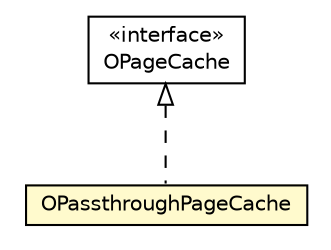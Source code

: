 #!/usr/local/bin/dot
#
# Class diagram 
# Generated by UMLGraph version R5_6-24-gf6e263 (http://www.umlgraph.org/)
#

digraph G {
	edge [fontname="Helvetica",fontsize=10,labelfontname="Helvetica",labelfontsize=10];
	node [fontname="Helvetica",fontsize=10,shape=plaintext];
	nodesep=0.25;
	ranksep=0.5;
	// com.orientechnologies.orient.core.storage.cache.pages.OPageCache
	c2779166 [label=<<table title="com.orientechnologies.orient.core.storage.cache.pages.OPageCache" border="0" cellborder="1" cellspacing="0" cellpadding="2" port="p" href="./OPageCache.html">
		<tr><td><table border="0" cellspacing="0" cellpadding="1">
<tr><td align="center" balign="center"> &#171;interface&#187; </td></tr>
<tr><td align="center" balign="center"> OPageCache </td></tr>
		</table></td></tr>
		</table>>, URL="./OPageCache.html", fontname="Helvetica", fontcolor="black", fontsize=10.0];
	// com.orientechnologies.orient.core.storage.cache.pages.OPassthroughPageCache
	c2779168 [label=<<table title="com.orientechnologies.orient.core.storage.cache.pages.OPassthroughPageCache" border="0" cellborder="1" cellspacing="0" cellpadding="2" port="p" bgcolor="lemonChiffon" href="./OPassthroughPageCache.html">
		<tr><td><table border="0" cellspacing="0" cellpadding="1">
<tr><td align="center" balign="center"> OPassthroughPageCache </td></tr>
		</table></td></tr>
		</table>>, URL="./OPassthroughPageCache.html", fontname="Helvetica", fontcolor="black", fontsize=10.0];
	//com.orientechnologies.orient.core.storage.cache.pages.OPassthroughPageCache implements com.orientechnologies.orient.core.storage.cache.pages.OPageCache
	c2779166:p -> c2779168:p [dir=back,arrowtail=empty,style=dashed];
}

